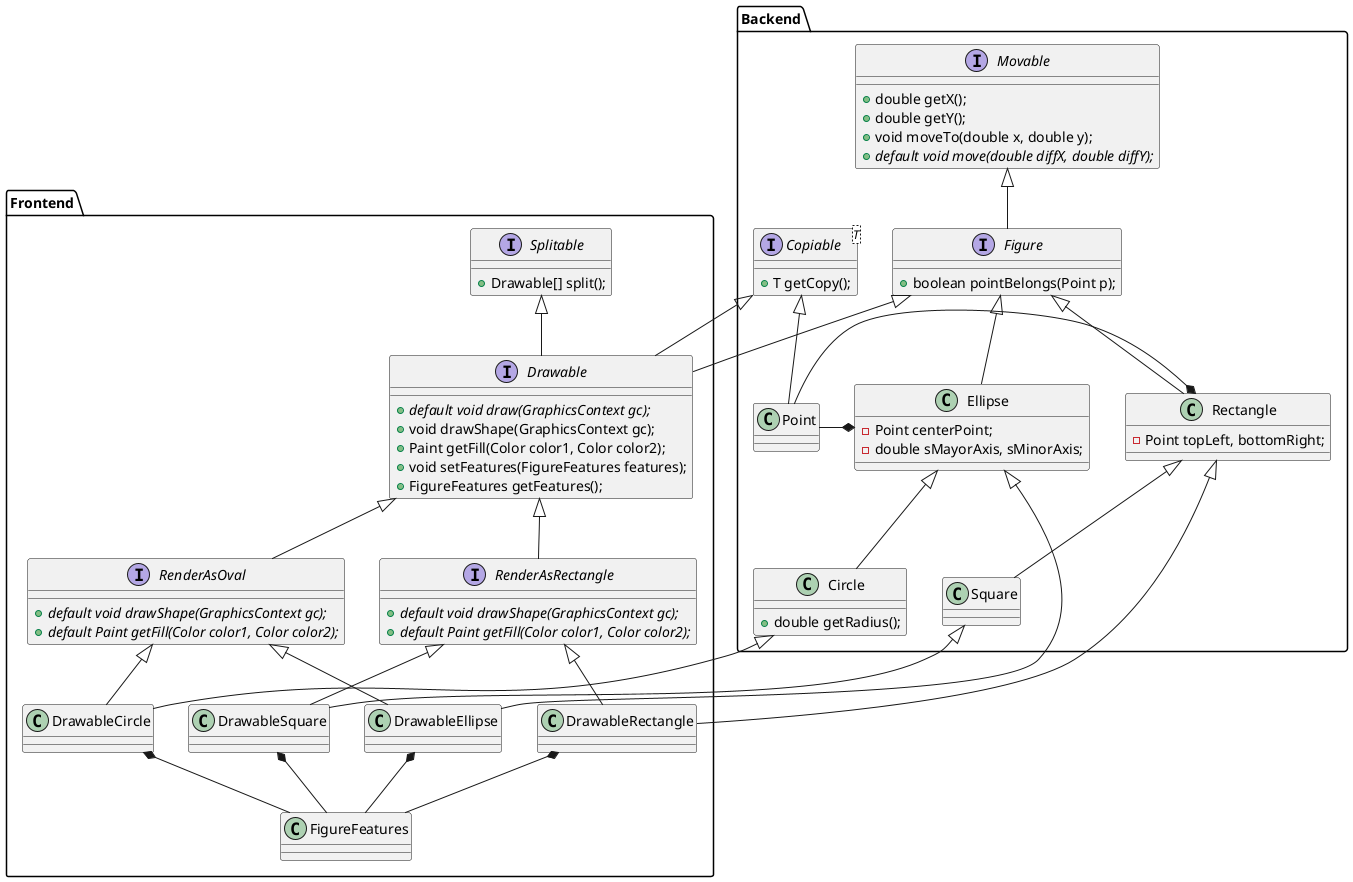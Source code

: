 @startuml

package "Backend" {
  interface Copiable<T> {
    +T getCopy();
  }

  class Point {}
  Copiable <|-- Point

  interface Movable {
    +double getX();
    +double getY();
    +void moveTo(double x, double y);
    +{abstract}default void move(double diffX, double diffY);
  }
  interface Figure {
    +boolean pointBelongs(Point p);
  }
  Movable <|-- Figure

  class Rectangle {
    -Point topLeft, bottomRight;
  }
  class Square {}
  class Ellipse {
    -Point centerPoint;
    -double sMayorAxis, sMinorAxis;
  }
  class Circle {
    +double getRadius();
  }

  Ellipse <|-- Circle
  Rectangle <|-- Square

  Figure <|-- Ellipse
  Figure <|-- Rectangle

  Point -* Ellipse
  Point -* Rectangle
}

package "Frontend" {
  class FigureFeatures { }
  interface Splitable {
    +Drawable[] split();
  }

  interface Drawable {
    +{abstract}default void draw(GraphicsContext gc);
    +void drawShape(GraphicsContext gc);
    +Paint getFill(Color color1, Color color2);
    +void setFeatures(FigureFeatures features);
    +FigureFeatures getFeatures();
  }

  Splitable <|-- Drawable
  Copiable <|-- Drawable
  Figure <|- Drawable

  interface RenderAsOval {
    +{abstract}default void drawShape(GraphicsContext gc);
    +{abstract}default Paint getFill(Color color1, Color color2);
  }
  
  interface RenderAsRectangle {
    +{abstract}default void drawShape(GraphicsContext gc);
    +{abstract}default Paint getFill(Color color1, Color color2);
  }

  Drawable <|-- RenderAsOval
  Drawable <|-- RenderAsRectangle

  class DrawableRectangle {}
  class DrawableSquare {}
  class DrawableEllipse {}
  class DrawableCircle {}

  Circle <|-- DrawableCircle
  Rectangle <|-- DrawableRectangle
  Square <|-- DrawableSquare
  Ellipse <|-- DrawableEllipse

  RenderAsOval <|-- DrawableCircle
  RenderAsOval <|-- DrawableEllipse
  RenderAsRectangle <|-- DrawableRectangle
  RenderAsRectangle <|-- DrawableSquare

  DrawableCircle *-- FigureFeatures
  DrawableRectangle *-- FigureFeatures
  DrawableSquare *-- FigureFeatures
  DrawableEllipse *-- FigureFeatures
}

@enduml
